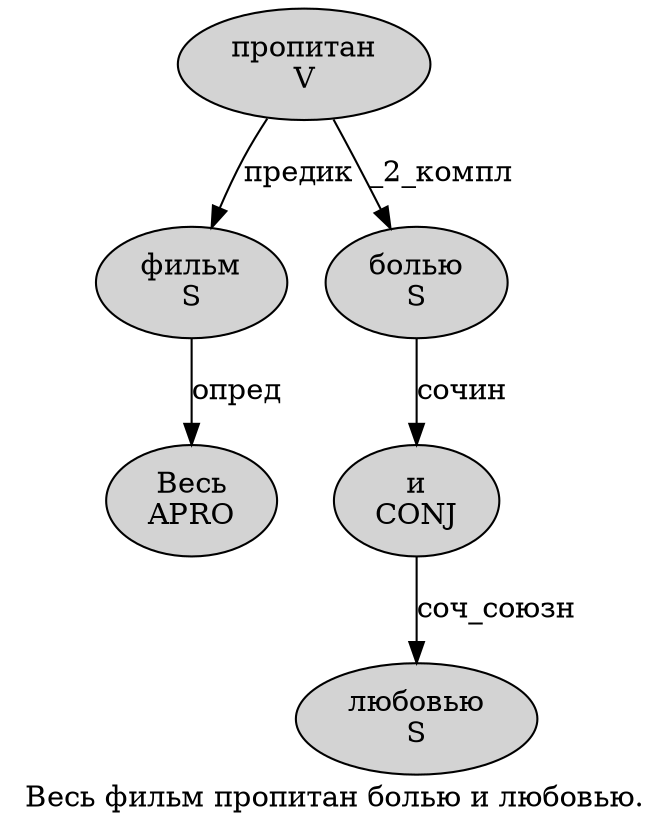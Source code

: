digraph SENTENCE_341 {
	graph [label="Весь фильм пропитан болью и любовью."]
	node [style=filled]
		0 [label="Весь
APRO" color="" fillcolor=lightgray penwidth=1 shape=ellipse]
		1 [label="фильм
S" color="" fillcolor=lightgray penwidth=1 shape=ellipse]
		2 [label="пропитан
V" color="" fillcolor=lightgray penwidth=1 shape=ellipse]
		3 [label="болью
S" color="" fillcolor=lightgray penwidth=1 shape=ellipse]
		4 [label="и
CONJ" color="" fillcolor=lightgray penwidth=1 shape=ellipse]
		5 [label="любовью
S" color="" fillcolor=lightgray penwidth=1 shape=ellipse]
			4 -> 5 [label="соч_союзн"]
			1 -> 0 [label="опред"]
			2 -> 1 [label="предик"]
			2 -> 3 [label="_2_компл"]
			3 -> 4 [label="сочин"]
}